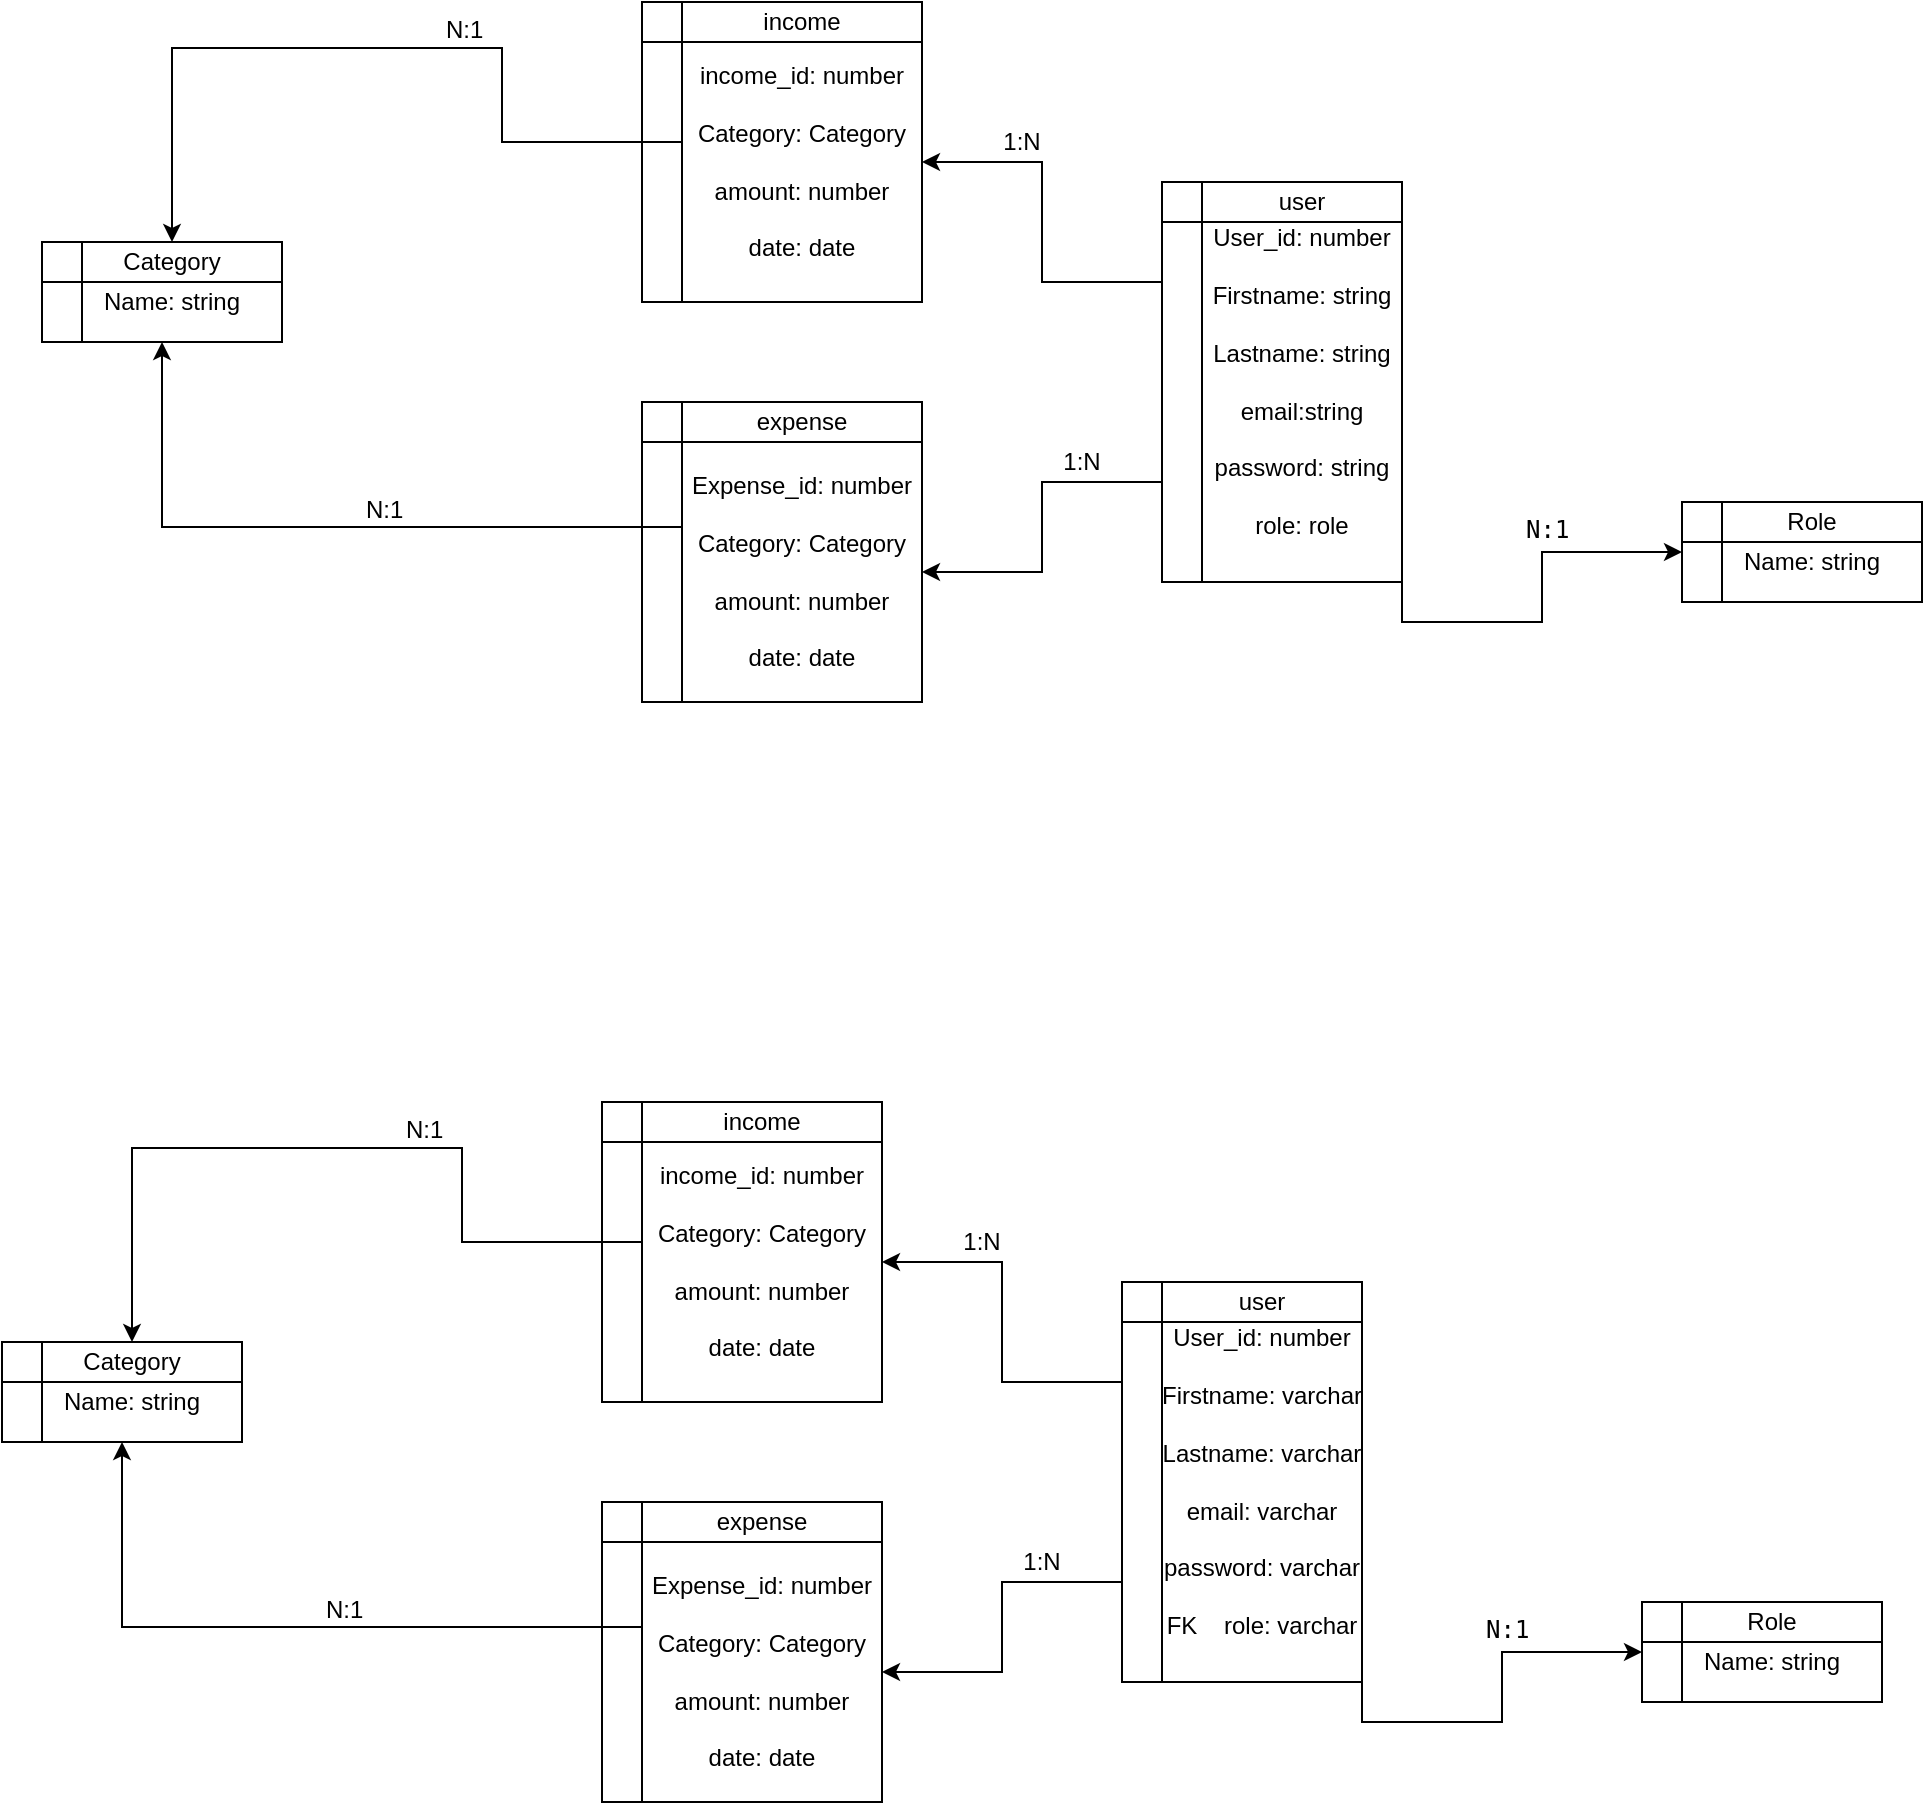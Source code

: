 <mxfile version="13.9.9" type="device"><diagram id="gKer1mTcqEYZwFTND6wk" name="Pagina-1"><mxGraphModel dx="3987" dy="1460" grid="1" gridSize="10" guides="1" tooltips="1" connect="1" arrows="1" fold="1" page="1" pageScale="1" pageWidth="827" pageHeight="1169" math="0" shadow="0"><root><mxCell id="0"/><mxCell id="1" parent="0"/><mxCell id="XtcLf_SEZq3CkbirGr74-41" style="edgeStyle=orthogonalEdgeStyle;rounded=0;orthogonalLoop=1;jettySize=auto;html=1;exitX=0;exitY=0.25;exitDx=0;exitDy=0;entryX=1;entryY=0.5;entryDx=0;entryDy=0;" parent="1" source="XtcLf_SEZq3CkbirGr74-1" target="XtcLf_SEZq3CkbirGr74-20" edge="1"><mxGeometry relative="1" as="geometry"/></mxCell><mxCell id="XtcLf_SEZq3CkbirGr74-42" style="edgeStyle=orthogonalEdgeStyle;rounded=0;orthogonalLoop=1;jettySize=auto;html=1;exitX=0;exitY=0.75;exitDx=0;exitDy=0;entryX=1;entryY=0.5;entryDx=0;entryDy=0;" parent="1" source="XtcLf_SEZq3CkbirGr74-1" target="XtcLf_SEZq3CkbirGr74-15" edge="1"><mxGeometry relative="1" as="geometry"/></mxCell><mxCell id="XtcLf_SEZq3CkbirGr74-45" style="edgeStyle=orthogonalEdgeStyle;rounded=0;orthogonalLoop=1;jettySize=auto;html=1;exitX=1;exitY=1;exitDx=0;exitDy=0;entryX=0;entryY=0.5;entryDx=0;entryDy=0;" parent="1" source="XtcLf_SEZq3CkbirGr74-1" target="XtcLf_SEZq3CkbirGr74-26" edge="1"><mxGeometry relative="1" as="geometry"/></mxCell><mxCell id="XtcLf_SEZq3CkbirGr74-1" value="" style="shape=internalStorage;whiteSpace=wrap;html=1;backgroundOutline=1;" parent="1" vertex="1"><mxGeometry x="300" y="270" width="120" height="200" as="geometry"/></mxCell><mxCell id="XtcLf_SEZq3CkbirGr74-2" value="user" style="text;html=1;strokeColor=none;fillColor=none;align=center;verticalAlign=middle;whiteSpace=wrap;rounded=0;" parent="1" vertex="1"><mxGeometry x="350" y="270" width="40" height="20" as="geometry"/></mxCell><mxCell id="XtcLf_SEZq3CkbirGr74-3" value="User_id: number&lt;br&gt;&lt;br&gt;Firstname: string&lt;br&gt;&lt;br&gt;Lastname: string&lt;br&gt;&lt;br&gt;email:string&lt;br&gt;&lt;br&gt;password: string&lt;br&gt;&lt;br&gt;role: role" style="text;html=1;strokeColor=none;fillColor=none;align=center;verticalAlign=middle;whiteSpace=wrap;rounded=0;" parent="1" vertex="1"><mxGeometry x="315" y="330" width="110" height="80" as="geometry"/></mxCell><mxCell id="XtcLf_SEZq3CkbirGr74-13" value="" style="shape=internalStorage;whiteSpace=wrap;html=1;backgroundOutline=1;" parent="1" vertex="1"><mxGeometry x="40" y="380" width="140" height="150" as="geometry"/></mxCell><mxCell id="XtcLf_SEZq3CkbirGr74-14" value="expense" style="text;html=1;strokeColor=none;fillColor=none;align=center;verticalAlign=middle;whiteSpace=wrap;rounded=0;" parent="1" vertex="1"><mxGeometry x="100" y="380" width="40" height="20" as="geometry"/></mxCell><mxCell id="qXCHvIz1YRG_P1flOF15-2" style="edgeStyle=orthogonalEdgeStyle;rounded=0;orthogonalLoop=1;jettySize=auto;html=1;exitX=0;exitY=0.25;exitDx=0;exitDy=0;entryX=0.5;entryY=1;entryDx=0;entryDy=0;" edge="1" parent="1" source="XtcLf_SEZq3CkbirGr74-15" target="XtcLf_SEZq3CkbirGr74-23"><mxGeometry relative="1" as="geometry"/></mxCell><mxCell id="XtcLf_SEZq3CkbirGr74-15" value="Expense_id: number&lt;br&gt;&lt;br&gt;Category: Category&lt;br&gt;&lt;br&gt;amount: number&lt;br&gt;&lt;br&gt;date: date" style="text;html=1;strokeColor=none;fillColor=none;align=center;verticalAlign=middle;whiteSpace=wrap;rounded=0;" parent="1" vertex="1"><mxGeometry x="60" y="420" width="120" height="90" as="geometry"/></mxCell><mxCell id="XtcLf_SEZq3CkbirGr74-18" value="" style="shape=internalStorage;whiteSpace=wrap;html=1;backgroundOutline=1;" parent="1" vertex="1"><mxGeometry x="40" y="180" width="140" height="150" as="geometry"/></mxCell><mxCell id="XtcLf_SEZq3CkbirGr74-19" value="income" style="text;html=1;strokeColor=none;fillColor=none;align=center;verticalAlign=middle;whiteSpace=wrap;rounded=0;" parent="1" vertex="1"><mxGeometry x="100" y="180" width="40" height="20" as="geometry"/></mxCell><mxCell id="XtcLf_SEZq3CkbirGr74-32" style="edgeStyle=orthogonalEdgeStyle;rounded=0;orthogonalLoop=1;jettySize=auto;html=1;exitX=0;exitY=0.25;exitDx=0;exitDy=0;entryX=0.5;entryY=0;entryDx=0;entryDy=0;" parent="1" source="XtcLf_SEZq3CkbirGr74-20" target="XtcLf_SEZq3CkbirGr74-24" edge="1"><mxGeometry relative="1" as="geometry"><Array as="points"><mxPoint x="60" y="250"/><mxPoint x="-30" y="250"/><mxPoint x="-30" y="203"/><mxPoint x="-195" y="203"/></Array><mxPoint x="-120" y="202.5" as="targetPoint"/></mxGeometry></mxCell><mxCell id="XtcLf_SEZq3CkbirGr74-20" value="income_id: number&lt;br&gt;&lt;br&gt;Category: Category&lt;br&gt;&lt;br&gt;amount: number&lt;br&gt;&lt;br&gt;date: date" style="text;html=1;strokeColor=none;fillColor=none;align=center;verticalAlign=middle;whiteSpace=wrap;rounded=0;" parent="1" vertex="1"><mxGeometry x="60" y="215" width="120" height="90" as="geometry"/></mxCell><mxCell id="XtcLf_SEZq3CkbirGr74-23" value="" style="shape=internalStorage;whiteSpace=wrap;html=1;backgroundOutline=1;" parent="1" vertex="1"><mxGeometry x="-260" y="300" width="120" height="50" as="geometry"/></mxCell><mxCell id="XtcLf_SEZq3CkbirGr74-24" value="Category" style="text;html=1;strokeColor=none;fillColor=none;align=center;verticalAlign=middle;whiteSpace=wrap;rounded=0;" parent="1" vertex="1"><mxGeometry x="-215" y="300" width="40" height="20" as="geometry"/></mxCell><mxCell id="XtcLf_SEZq3CkbirGr74-25" value="Name: string" style="text;html=1;strokeColor=none;fillColor=none;align=center;verticalAlign=middle;whiteSpace=wrap;rounded=0;" parent="1" vertex="1"><mxGeometry x="-240" y="320" width="90" height="20" as="geometry"/></mxCell><mxCell id="XtcLf_SEZq3CkbirGr74-26" value="" style="shape=internalStorage;whiteSpace=wrap;html=1;backgroundOutline=1;" parent="1" vertex="1"><mxGeometry x="560" y="430" width="120" height="50" as="geometry"/></mxCell><mxCell id="XtcLf_SEZq3CkbirGr74-27" value="Role" style="text;html=1;strokeColor=none;fillColor=none;align=center;verticalAlign=middle;whiteSpace=wrap;rounded=0;" parent="1" vertex="1"><mxGeometry x="605" y="430" width="40" height="20" as="geometry"/></mxCell><mxCell id="XtcLf_SEZq3CkbirGr74-28" value="Name: string" style="text;html=1;strokeColor=none;fillColor=none;align=center;verticalAlign=middle;whiteSpace=wrap;rounded=0;" parent="1" vertex="1"><mxGeometry x="580" y="450" width="90" height="20" as="geometry"/></mxCell><mxCell id="XtcLf_SEZq3CkbirGr74-46" value="1:N" style="text;html=1;strokeColor=none;fillColor=none;align=center;verticalAlign=middle;whiteSpace=wrap;rounded=0;" parent="1" vertex="1"><mxGeometry x="210" y="240" width="40" height="20" as="geometry"/></mxCell><mxCell id="XtcLf_SEZq3CkbirGr74-48" value="1:N" style="text;html=1;strokeColor=none;fillColor=none;align=center;verticalAlign=middle;whiteSpace=wrap;rounded=0;" parent="1" vertex="1"><mxGeometry x="240" y="400" width="40" height="20" as="geometry"/></mxCell><mxCell id="XtcLf_SEZq3CkbirGr74-49" value="N:1" style="text;whiteSpace=wrap;html=1;" parent="1" vertex="1"><mxGeometry x="-100" y="420" width="40" height="30" as="geometry"/></mxCell><mxCell id="XtcLf_SEZq3CkbirGr74-50" value="N:1" style="text;whiteSpace=wrap;html=1;" parent="1" vertex="1"><mxGeometry x="-60" y="180" width="40" height="30" as="geometry"/></mxCell><mxCell id="XtcLf_SEZq3CkbirGr74-52" value="&lt;code&gt;N:1&lt;/code&gt;" style="text;whiteSpace=wrap;html=1;" parent="1" vertex="1"><mxGeometry x="480" y="430" width="50" height="30" as="geometry"/></mxCell><mxCell id="qXCHvIz1YRG_P1flOF15-3" style="edgeStyle=orthogonalEdgeStyle;rounded=0;orthogonalLoop=1;jettySize=auto;html=1;exitX=0;exitY=0.25;exitDx=0;exitDy=0;entryX=1;entryY=0.5;entryDx=0;entryDy=0;" edge="1" parent="1" source="qXCHvIz1YRG_P1flOF15-6" target="qXCHvIz1YRG_P1flOF15-16"><mxGeometry relative="1" as="geometry"/></mxCell><mxCell id="qXCHvIz1YRG_P1flOF15-4" style="edgeStyle=orthogonalEdgeStyle;rounded=0;orthogonalLoop=1;jettySize=auto;html=1;exitX=0;exitY=0.75;exitDx=0;exitDy=0;entryX=1;entryY=0.5;entryDx=0;entryDy=0;" edge="1" parent="1" source="qXCHvIz1YRG_P1flOF15-6" target="qXCHvIz1YRG_P1flOF15-12"><mxGeometry relative="1" as="geometry"/></mxCell><mxCell id="qXCHvIz1YRG_P1flOF15-5" style="edgeStyle=orthogonalEdgeStyle;rounded=0;orthogonalLoop=1;jettySize=auto;html=1;exitX=1;exitY=1;exitDx=0;exitDy=0;entryX=0;entryY=0.5;entryDx=0;entryDy=0;" edge="1" parent="1" source="qXCHvIz1YRG_P1flOF15-6" target="qXCHvIz1YRG_P1flOF15-20"><mxGeometry relative="1" as="geometry"/></mxCell><mxCell id="qXCHvIz1YRG_P1flOF15-6" value="" style="shape=internalStorage;whiteSpace=wrap;html=1;backgroundOutline=1;" vertex="1" parent="1"><mxGeometry x="280" y="820" width="120" height="200" as="geometry"/></mxCell><mxCell id="qXCHvIz1YRG_P1flOF15-7" value="user" style="text;html=1;strokeColor=none;fillColor=none;align=center;verticalAlign=middle;whiteSpace=wrap;rounded=0;" vertex="1" parent="1"><mxGeometry x="330" y="820" width="40" height="20" as="geometry"/></mxCell><mxCell id="qXCHvIz1YRG_P1flOF15-8" value="User_id: number&lt;br&gt;&lt;br&gt;Firstname: varchar&lt;br&gt;&lt;br&gt;Lastname: varchar&lt;br&gt;&lt;br&gt;email: varchar&lt;br&gt;&lt;br&gt;password: varchar&lt;br&gt;&lt;br&gt;FK&amp;nbsp; &amp;nbsp; role: varchar" style="text;html=1;strokeColor=none;fillColor=none;align=center;verticalAlign=middle;whiteSpace=wrap;rounded=0;" vertex="1" parent="1"><mxGeometry x="295" y="880" width="110" height="80" as="geometry"/></mxCell><mxCell id="qXCHvIz1YRG_P1flOF15-9" value="" style="shape=internalStorage;whiteSpace=wrap;html=1;backgroundOutline=1;" vertex="1" parent="1"><mxGeometry x="20" y="930" width="140" height="150" as="geometry"/></mxCell><mxCell id="qXCHvIz1YRG_P1flOF15-10" value="expense" style="text;html=1;strokeColor=none;fillColor=none;align=center;verticalAlign=middle;whiteSpace=wrap;rounded=0;" vertex="1" parent="1"><mxGeometry x="80" y="930" width="40" height="20" as="geometry"/></mxCell><mxCell id="qXCHvIz1YRG_P1flOF15-11" style="edgeStyle=orthogonalEdgeStyle;rounded=0;orthogonalLoop=1;jettySize=auto;html=1;exitX=0;exitY=0.25;exitDx=0;exitDy=0;entryX=0.5;entryY=1;entryDx=0;entryDy=0;" edge="1" parent="1" source="qXCHvIz1YRG_P1flOF15-12" target="qXCHvIz1YRG_P1flOF15-17"><mxGeometry relative="1" as="geometry"/></mxCell><mxCell id="qXCHvIz1YRG_P1flOF15-12" value="Expense_id: number&lt;br&gt;&lt;br&gt;Category: Category&lt;br&gt;&lt;br&gt;amount: number&lt;br&gt;&lt;br&gt;date: date" style="text;html=1;strokeColor=none;fillColor=none;align=center;verticalAlign=middle;whiteSpace=wrap;rounded=0;" vertex="1" parent="1"><mxGeometry x="40" y="970" width="120" height="90" as="geometry"/></mxCell><mxCell id="qXCHvIz1YRG_P1flOF15-13" value="" style="shape=internalStorage;whiteSpace=wrap;html=1;backgroundOutline=1;" vertex="1" parent="1"><mxGeometry x="20" y="730" width="140" height="150" as="geometry"/></mxCell><mxCell id="qXCHvIz1YRG_P1flOF15-14" value="income" style="text;html=1;strokeColor=none;fillColor=none;align=center;verticalAlign=middle;whiteSpace=wrap;rounded=0;" vertex="1" parent="1"><mxGeometry x="80" y="730" width="40" height="20" as="geometry"/></mxCell><mxCell id="qXCHvIz1YRG_P1flOF15-15" style="edgeStyle=orthogonalEdgeStyle;rounded=0;orthogonalLoop=1;jettySize=auto;html=1;exitX=0;exitY=0.25;exitDx=0;exitDy=0;entryX=0.5;entryY=0;entryDx=0;entryDy=0;" edge="1" parent="1" source="qXCHvIz1YRG_P1flOF15-16" target="qXCHvIz1YRG_P1flOF15-18"><mxGeometry relative="1" as="geometry"><Array as="points"><mxPoint x="40" y="800"/><mxPoint x="-50" y="800"/><mxPoint x="-50" y="753"/><mxPoint x="-215" y="753"/></Array><mxPoint x="-140" y="752.5" as="targetPoint"/></mxGeometry></mxCell><mxCell id="qXCHvIz1YRG_P1flOF15-16" value="income_id: number&lt;br&gt;&lt;br&gt;Category: Category&lt;br&gt;&lt;br&gt;amount: number&lt;br&gt;&lt;br&gt;date: date" style="text;html=1;strokeColor=none;fillColor=none;align=center;verticalAlign=middle;whiteSpace=wrap;rounded=0;" vertex="1" parent="1"><mxGeometry x="40" y="765" width="120" height="90" as="geometry"/></mxCell><mxCell id="qXCHvIz1YRG_P1flOF15-17" value="" style="shape=internalStorage;whiteSpace=wrap;html=1;backgroundOutline=1;" vertex="1" parent="1"><mxGeometry x="-280" y="850" width="120" height="50" as="geometry"/></mxCell><mxCell id="qXCHvIz1YRG_P1flOF15-18" value="Category" style="text;html=1;strokeColor=none;fillColor=none;align=center;verticalAlign=middle;whiteSpace=wrap;rounded=0;" vertex="1" parent="1"><mxGeometry x="-235" y="850" width="40" height="20" as="geometry"/></mxCell><mxCell id="qXCHvIz1YRG_P1flOF15-19" value="Name: string" style="text;html=1;strokeColor=none;fillColor=none;align=center;verticalAlign=middle;whiteSpace=wrap;rounded=0;" vertex="1" parent="1"><mxGeometry x="-260" y="870" width="90" height="20" as="geometry"/></mxCell><mxCell id="qXCHvIz1YRG_P1flOF15-20" value="" style="shape=internalStorage;whiteSpace=wrap;html=1;backgroundOutline=1;" vertex="1" parent="1"><mxGeometry x="540" y="980" width="120" height="50" as="geometry"/></mxCell><mxCell id="qXCHvIz1YRG_P1flOF15-21" value="Role" style="text;html=1;strokeColor=none;fillColor=none;align=center;verticalAlign=middle;whiteSpace=wrap;rounded=0;" vertex="1" parent="1"><mxGeometry x="585" y="980" width="40" height="20" as="geometry"/></mxCell><mxCell id="qXCHvIz1YRG_P1flOF15-22" value="Name: string" style="text;html=1;strokeColor=none;fillColor=none;align=center;verticalAlign=middle;whiteSpace=wrap;rounded=0;" vertex="1" parent="1"><mxGeometry x="560" y="1000" width="90" height="20" as="geometry"/></mxCell><mxCell id="qXCHvIz1YRG_P1flOF15-23" value="1:N" style="text;html=1;strokeColor=none;fillColor=none;align=center;verticalAlign=middle;whiteSpace=wrap;rounded=0;" vertex="1" parent="1"><mxGeometry x="190" y="790" width="40" height="20" as="geometry"/></mxCell><mxCell id="qXCHvIz1YRG_P1flOF15-24" value="1:N" style="text;html=1;strokeColor=none;fillColor=none;align=center;verticalAlign=middle;whiteSpace=wrap;rounded=0;" vertex="1" parent="1"><mxGeometry x="220" y="950" width="40" height="20" as="geometry"/></mxCell><mxCell id="qXCHvIz1YRG_P1flOF15-25" value="N:1" style="text;whiteSpace=wrap;html=1;" vertex="1" parent="1"><mxGeometry x="-120" y="970" width="40" height="30" as="geometry"/></mxCell><mxCell id="qXCHvIz1YRG_P1flOF15-26" value="N:1" style="text;whiteSpace=wrap;html=1;" vertex="1" parent="1"><mxGeometry x="-80" y="730" width="40" height="30" as="geometry"/></mxCell><mxCell id="qXCHvIz1YRG_P1flOF15-27" value="&lt;code&gt;N:1&lt;/code&gt;" style="text;whiteSpace=wrap;html=1;" vertex="1" parent="1"><mxGeometry x="460" y="980" width="50" height="30" as="geometry"/></mxCell></root></mxGraphModel></diagram></mxfile>